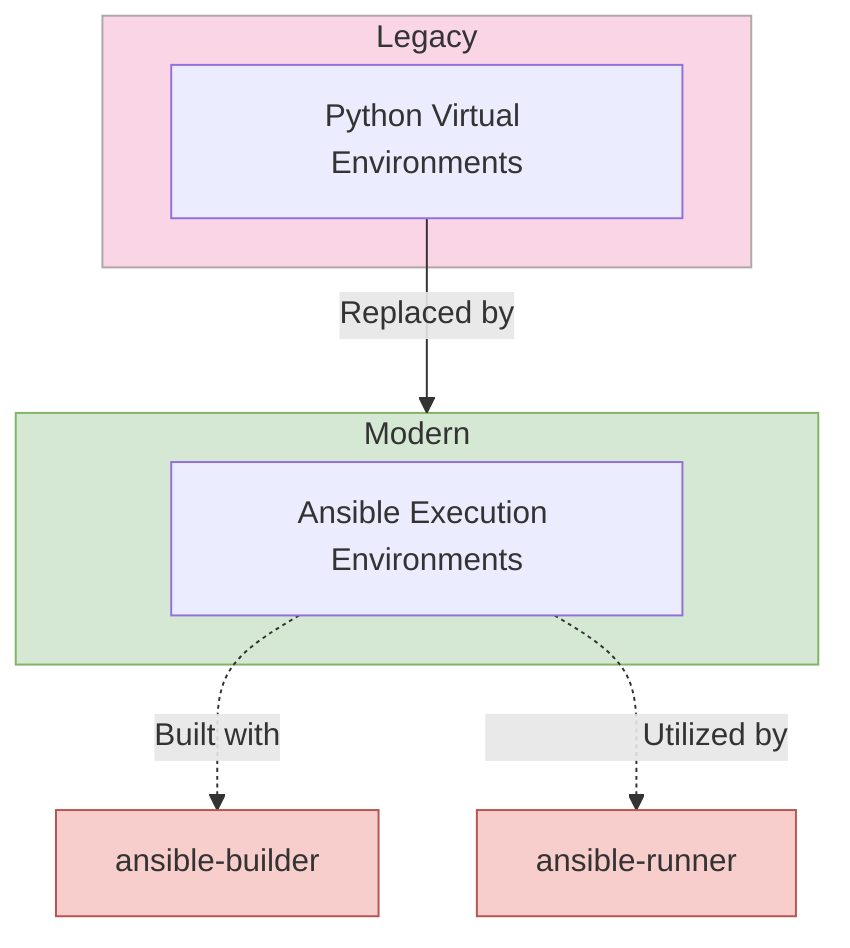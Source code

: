 flowchart TD
    VirtualEnvs[Python Virtual Environments]
    ExecutionEnvs[Ansible Execution Environments]
    VirtualEnvs --> |Replaced by| Modern

    subgraph Legacy
        VirtualEnvs
    end

    subgraph Modern
        ExecutionEnvs
    end

    style Legacy fill:#f9d5e5,stroke:#b1a7a6
    style Modern fill:#d5e8d4,stroke:#82b366

    %% Detail the components and tools
    ExecutionEnvs -.->|Built with| Builder[ansible-builder]
    ExecutionEnvs -.->|&nbsp;&nbsp;&nbsp;&nbsp;&nbsp;&nbsp;&nbsp;&nbsp;&nbsp;&nbsp;&nbsp;&nbsp;&nbsp;&nbsp;&nbsp;&nbsp;&nbsp;&nbsp;Utilized by| Runner[ansible-runner]

    style Builder fill:#f8cecc,stroke:#b85450
    style Runner fill:#f8cecc,stroke:#b85450